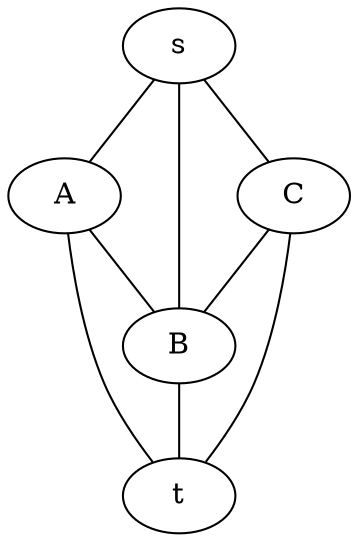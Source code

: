 // Example of a simple graph
// July, 2016

graph prueba {

      // The graph specified is:
      //
      //     A---t
      //     |\ /|
      //     | B |
      //     |/ \|
      //     s---C
      //
      // Since it is an undirected graph, adjacencies shall be
      // specified only once
      
      s -- {                // multiple specification
      	A
	    B
	    C
      };
      A -- {
      	B
	    t
      };
      B -- t;               // single specification
      C -- {
      	B
	    t
      };
}

